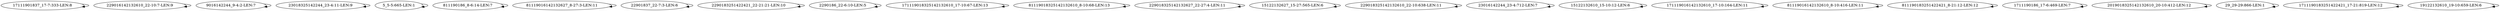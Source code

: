 digraph G {
    "17111901837_17-7:333-LEN:8" -> "17111901837_17-7:333-LEN:8";
    "229016142132610_22-10:7-LEN:9" -> "229016142132610_22-10:7-LEN:9";
    "9016142244_9-4:2-LEN:7" -> "9016142244_9-4:2-LEN:7";
    "23018325142244_23-4:11-LEN:9" -> "23018325142244_23-4:11-LEN:9";
    "5_5-5:665-LEN:1" -> "5_5-5:665-LEN:1";
    "811190186_8-6:14-LEN:7" -> "811190186_8-6:14-LEN:7";
    "81119016142132627_8-27:3-LEN:11" -> "81119016142132627_8-27:3-LEN:11";
    "22901837_22-7:3-LEN:6" -> "22901837_22-7:3-LEN:6";
    "2290183251422421_22-21:21-LEN:10" -> "2290183251422421_22-21:21-LEN:10";
    "2290186_22-6:10-LEN:5" -> "2290186_22-6:10-LEN:5";
    "171119018325142132610_17-10:67-LEN:13" -> "171119018325142132610_17-10:67-LEN:13";
    "81119018325142132610_8-10:68-LEN:13" -> "81119018325142132610_8-10:68-LEN:13";
    "229018325142132627_22-27:4-LEN:11" -> "229018325142132627_22-27:4-LEN:11";
    "15122132627_15-27:565-LEN:6" -> "15122132627_15-27:565-LEN:6";
    "229018325142132610_22-10:638-LEN:11" -> "229018325142132610_22-10:638-LEN:11";
    "23016142244_23-4:712-LEN:7" -> "23016142244_23-4:712-LEN:7";
    "15122132610_15-10:12-LEN:6" -> "15122132610_15-10:12-LEN:6";
    "171119016142132610_17-10:164-LEN:11" -> "171119016142132610_17-10:164-LEN:11";
    "81119016142132610_8-10:416-LEN:11" -> "81119016142132610_8-10:416-LEN:11";
    "811190183251422421_8-21:12-LEN:12" -> "811190183251422421_8-21:12-LEN:12";
    "1711190186_17-6:469-LEN:7" -> "1711190186_17-6:469-LEN:7";
    "2019018325142132610_20-10:412-LEN:12" -> "2019018325142132610_20-10:412-LEN:12";
    "29_29-29:866-LEN:1" -> "29_29-29:866-LEN:1";
    "1711190183251422421_17-21:819-LEN:12" -> "1711190183251422421_17-21:819-LEN:12";
    "19122132610_19-10:659-LEN:6" -> "19122132610_19-10:659-LEN:6";
}
